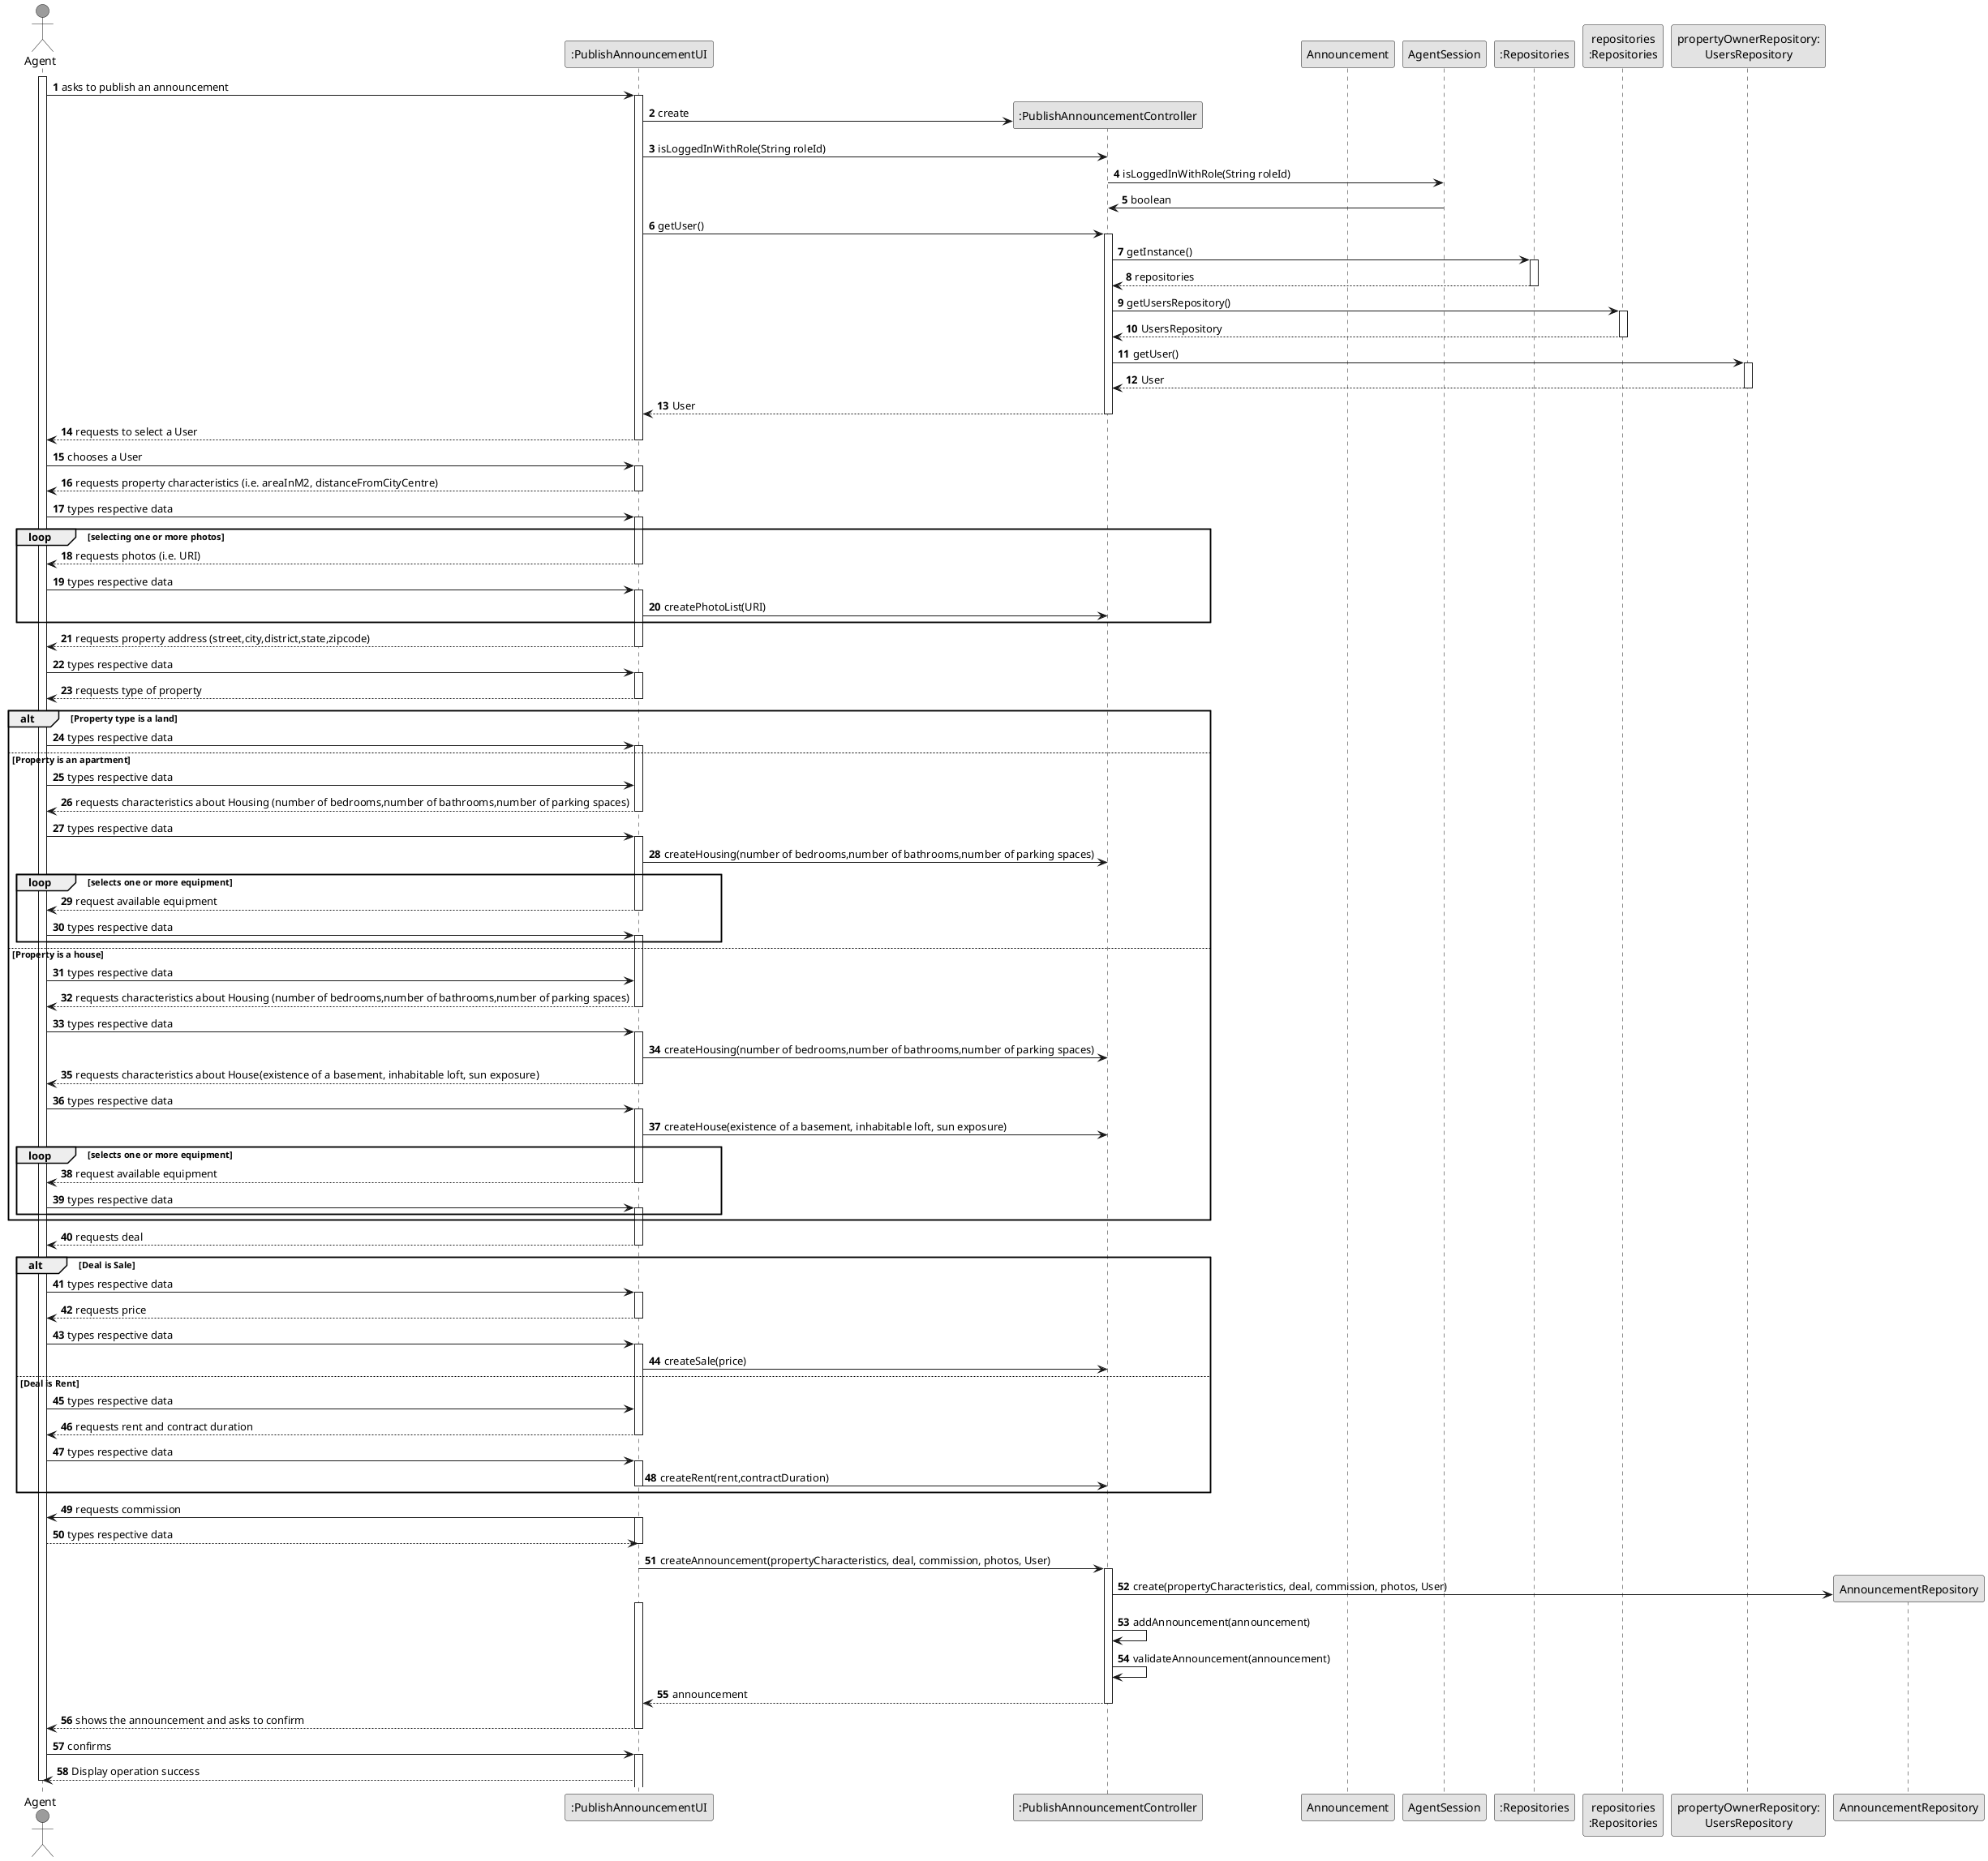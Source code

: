 @startuml
skinparam monochrome true
skinparam packageStyle rectangle
skinparam shadowing false

autonumber

'hide footbox
actor "Agent" as A #RosyBrown
participant ":PublishAnnouncementUI" as UI
participant ":PublishAnnouncementController" as CTRL
participant "Announcement" as Announcement
participant "AgentSession" as US
participant ":Repositories" as RepositorySingleton
participant "repositories\n:Repositories" as PLAT
participant "propertyOwnerRepository:\nUsersRepository" as UsersRepository

activate A

        A -> UI : asks to publish an announcement
        activate UI

            UI -> CTRL** : create
            UI -> CTRL : isLoggedInWithRole(String roleId)
            CTRL -> US : isLoggedInWithRole(String roleId)
            US -> CTRL : boolean
            UI -> CTRL : getUser()

            activate CTRL

                CTRL -> RepositorySingleton : getInstance()
                activate RepositorySingleton

                    RepositorySingleton --> CTRL: repositories
                deactivate RepositorySingleton

                CTRL -> PLAT : getUsersRepository()
                activate PLAT

                    PLAT --> CTRL: UsersRepository
                deactivate PLAT

                CTRL -> UsersRepository : getUser()
                activate UsersRepository

                    UsersRepository --> CTRL : User
                deactivate UsersRepository

                CTRL --> UI : User
            deactivate CTRL

            UI --> A : requests to select a User
        deactivate UI

        A -> UI : chooses a User
        activate UI

            UI --> A : requests property characteristics (i.e. areaInM2, distanceFromCityCentre)
        deactivate UI

        A -> UI : types respective data
        activate UI

            loop selecting one or more photos

                UI --> A : requests photos (i.e. URI)
        deactivate UI

                A -> UI : types respective data
        activate UI

                UI -> CTRL : createPhotoList(URI)
            end

            UI --> A : requests property address (street,city,district,state,zipcode)
        deactivate UI

        A -> UI : types respective data
        activate UI

            UI --> A : requests type of property
        deactivate UI

        alt Property type is a land

            A -> UI : types respective data
        activate UI

        else Property is an apartment

            A -> UI : types respective data
            UI -->A  : requests characteristics about Housing (number of bedrooms,number of bathrooms,number of parking spaces)
        deactivate UI

        A ->UI  : types respective data
        activate UI

            UI -> CTRL : createHousing(number of bedrooms,number of bathrooms,number of parking spaces)
            loop selects one or more equipment

                UI --> A : request available equipment
        deactivate UI

                 A -> UI : types respective data
        activate UI

            end

        else Property is a house

            A -> UI : types respective data
            UI --> A  : requests characteristics about Housing (number of bedrooms,number of bathrooms,number of parking spaces)
        deactivate UI

            A ->UI  : types respective data
        activate UI

            UI -> CTRL : createHousing(number of bedrooms,number of bathrooms,number of parking spaces)
            UI --> A : requests characteristics about House(existence of a basement, inhabitable loft, sun exposure)
        deactivate UI

            A -> UI : types respective data
        activate UI

            UI -> CTRL : createHouse(existence of a basement, inhabitable loft, sun exposure)
            loop selects one or more equipment

                UI --> A : request available equipment
        deactivate UI

                A -> UI : types respective data
        activate UI

            end

        end
        UI --> A : requests deal

        deactivate UI

        alt Deal is Sale

            A -> UI : types respective data
        activate UI

            UI --> A : requests price
        deactivate UI

            A -> UI : types respective data
        activate UI

            UI -> CTRL : createSale(price)
        else Deal is Rent

            A -> UI : types respective data
            UI --> A : requests rent and contract duration
        deactivate UI

            A -> UI : types respective data
        activate UI

            UI -> CTRL : createRent(rent,contractDuration)
        deactivate UI

        end

        UI -> A : requests commission
        activate UI

            A --> UI : types respective data
        deactivate UI

            UI -> CTRL: createAnnouncement(propertyCharacteristics, deal, commission, photos, User)
            activate CTRL

            CTRL -> AnnouncementRepository**: create(propertyCharacteristics, deal, commission, photos, User)
        activate UI

                CTRL -> CTRL: addAnnouncement(announcement)
                CTRL -> CTRL: validateAnnouncement(announcement)
                CTRL --> UI: announcement
            deactivate CTRL

            UI --> A: shows the announcement and asks to confirm

        deactivate UI

        A -> UI : confirms
        activate UI

            UI --> A : Display operation success
deactivate A
@enduml
